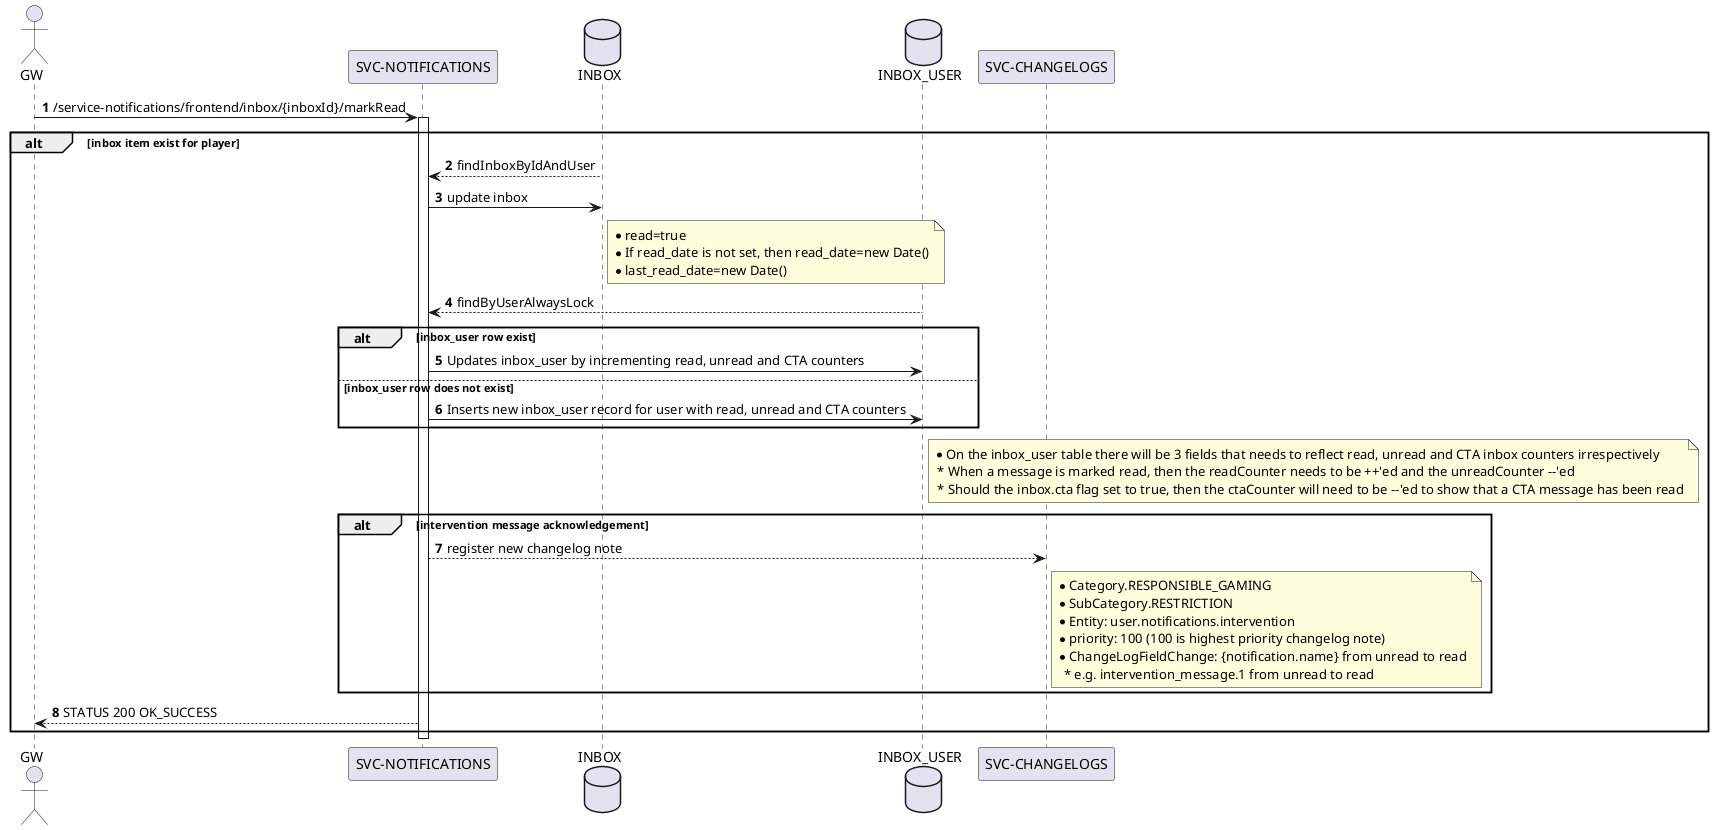 @startuml
'https://plantuml.com/sequence-diagram

actor "GW" as gw
participant "SVC-NOTIFICATIONS" as svcnotifications
database "INBOX" as inbox
database "INBOX_USER" as inbox_user
participant "SVC-CHANGELOGS" as svcchangelogs

autonumber

gw -> svcnotifications: /service-notifications/frontend/inbox/{inboxId}/markRead
activate svcnotifications
    alt inbox item exist for player
        inbox --> svcnotifications: findInboxByIdAndUser
        svcnotifications -> inbox: update inbox
        note right of inbox
           * read=true
           * If read_date is not set, then read_date=new Date()
           * last_read_date=new Date()
        end note
        inbox_user --> svcnotifications: findByUserAlwaysLock
        alt inbox_user row exist
            svcnotifications -> inbox_user: Updates inbox_user by incrementing read, unread and CTA counters
        else inbox_user row does not exist
            svcnotifications -> inbox_user: Inserts new inbox_user record for user with read, unread and CTA counters
        end
        note right of inbox_user
           * On the inbox_user table there will be 3 fields that needs to reflect read, unread and CTA inbox counters irrespectively
            * When a message is marked read, then the readCounter needs to be ++'ed and the unreadCounter --'ed
            * Should the inbox.cta flag set to true, then the ctaCounter will need to be --'ed to show that a CTA message has been read
        end note
        alt intervention message acknowledgement
            svcnotifications --> svcchangelogs: register new changelog note
            note right of svcchangelogs
               * Category.RESPONSIBLE_GAMING
               * SubCategory.RESTRICTION
               * Entity: user.notifications.intervention
               * priority: 100 (100 is highest priority changelog note)
               * ChangeLogFieldChange: {notification.name} from unread to read
                 * e.g. intervention_message.1 from unread to read
            end note
        end
        svcnotifications --> gw: STATUS 200 OK_SUCCESS
    end
deactivate svcnotifications

@enduml